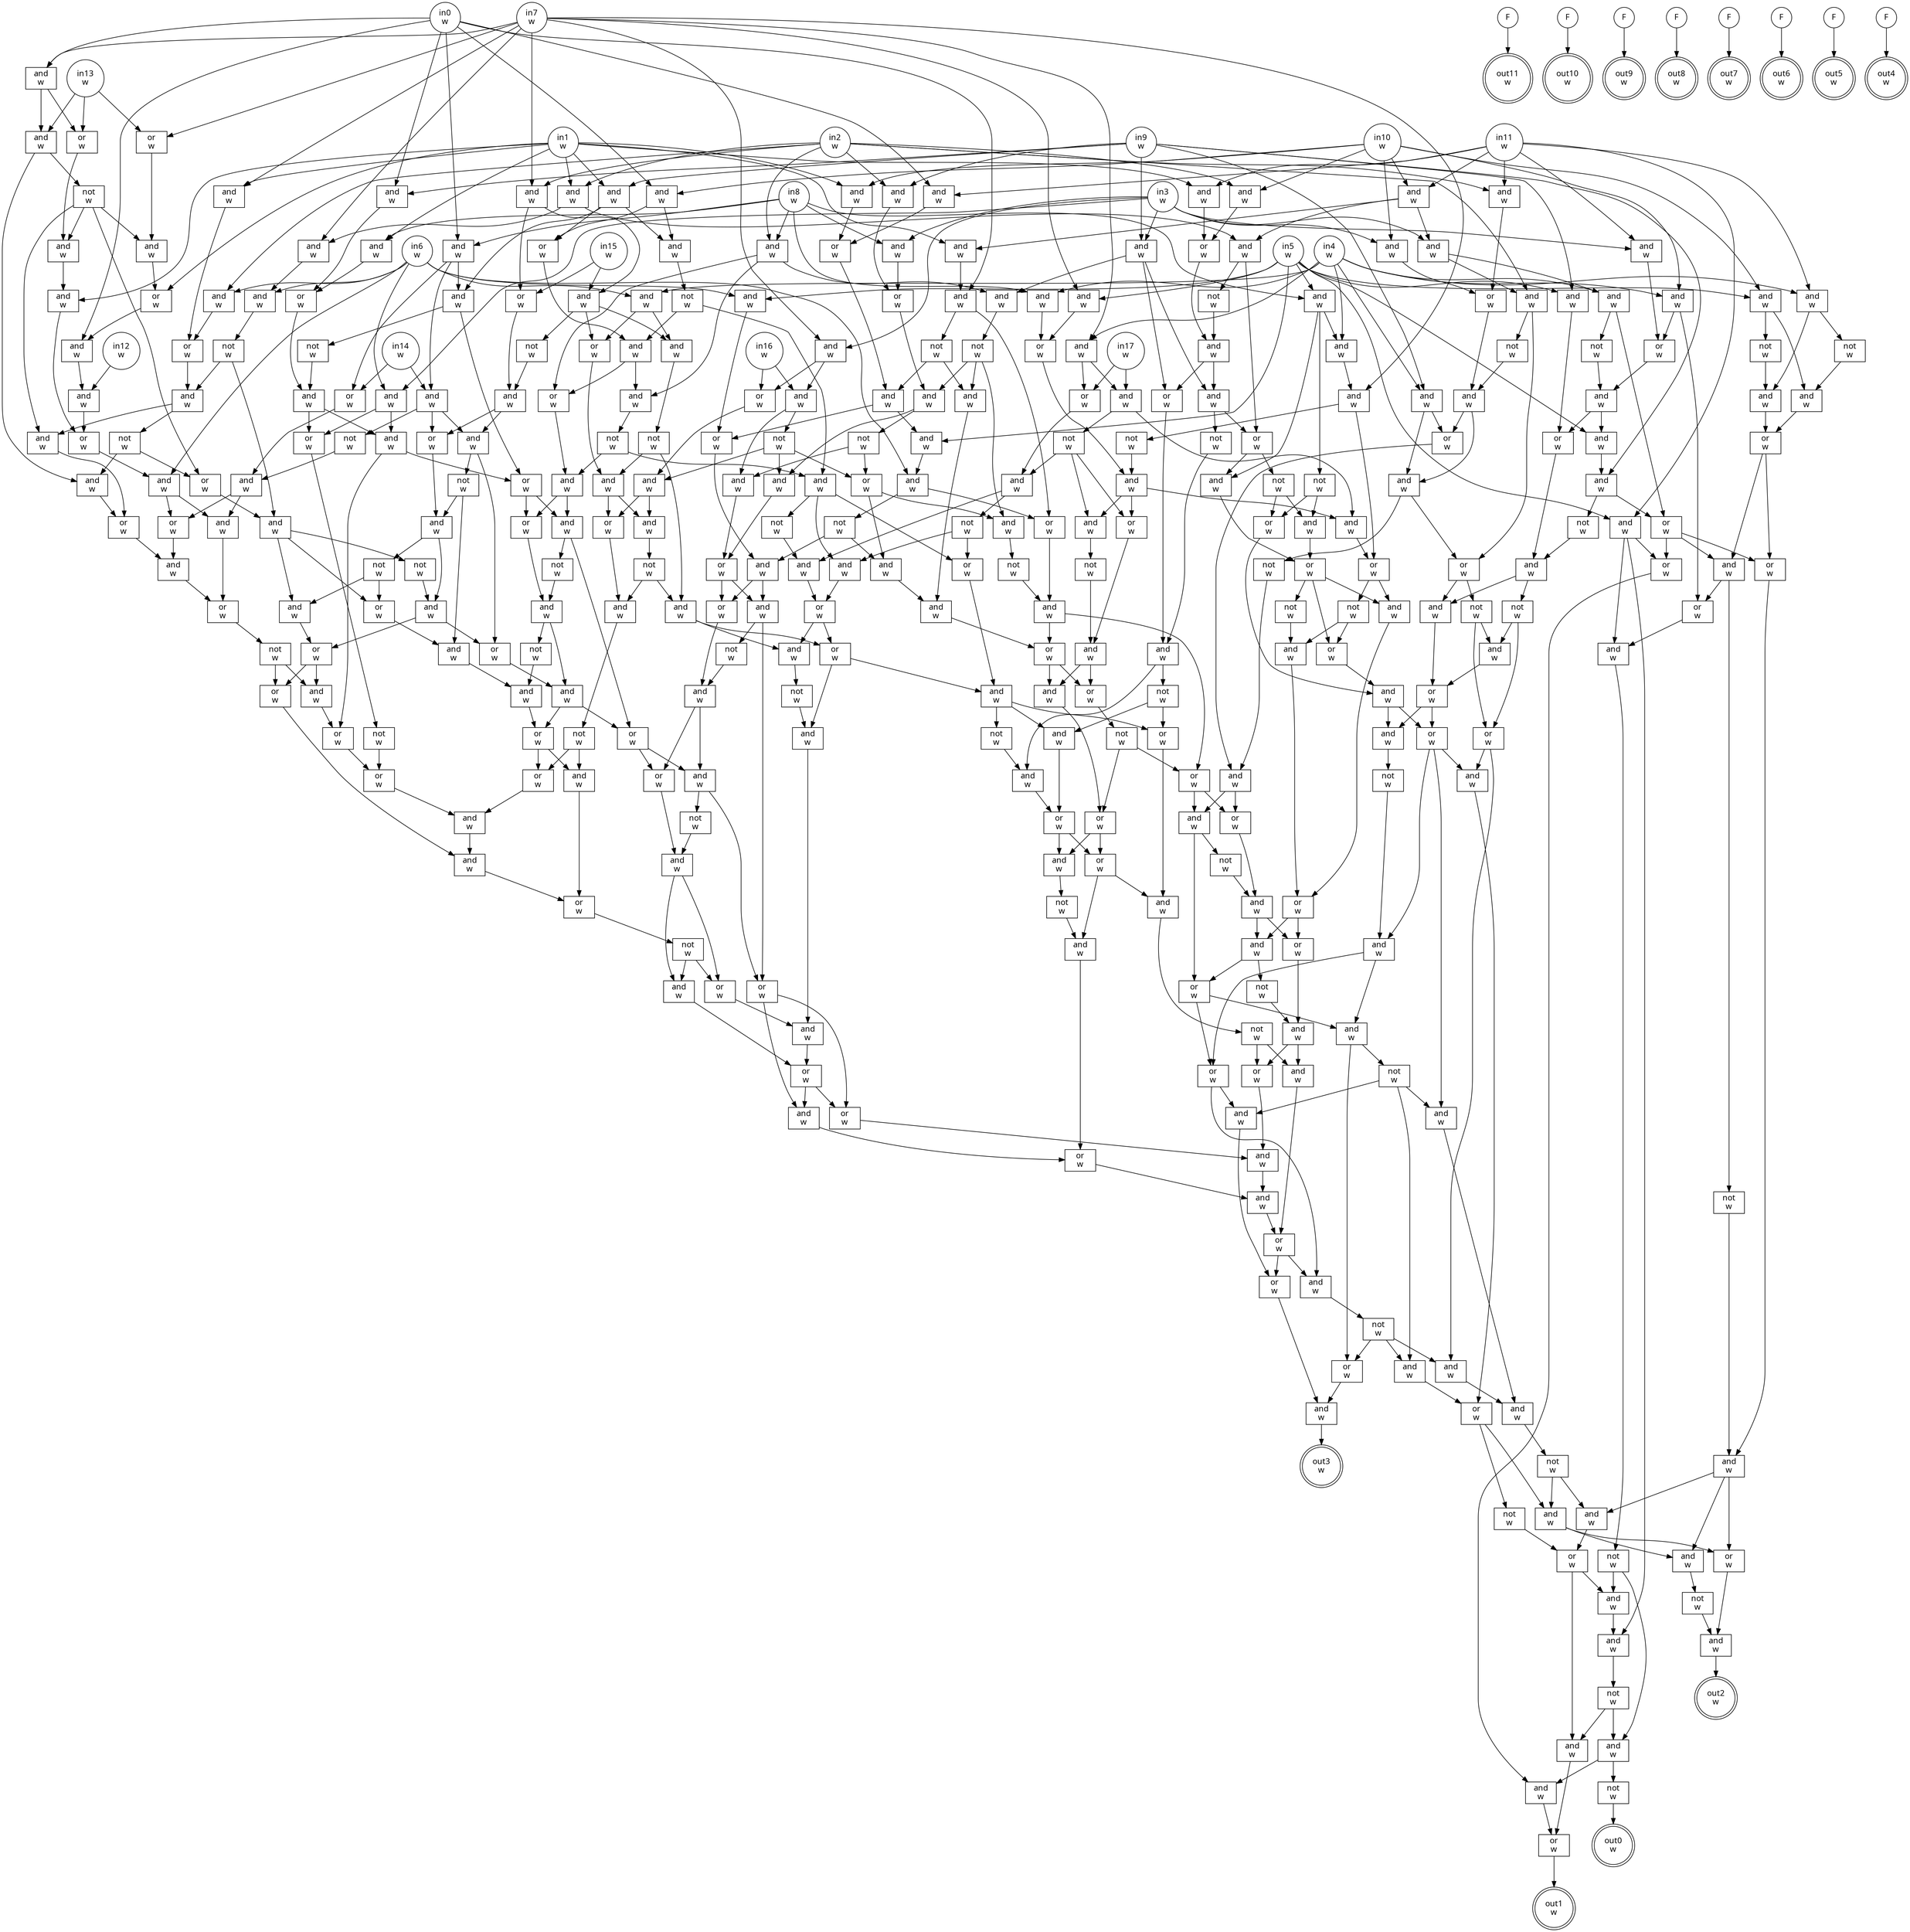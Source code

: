 digraph circuit{
	node [style = filled, fillcolor = white,shape=rect, fontname=geneva]
	g0 [label="in0\nw",shape=circle,fillcolor=white]
	g1 [label="in1\nw",shape=circle,fillcolor=white]
	g2 [label="in2\nw",shape=circle,fillcolor=white]
	g3 [label="in3\nw",shape=circle,fillcolor=white]
	g4 [label="in4\nw",shape=circle,fillcolor=white]
	g5 [label="in5\nw",shape=circle,fillcolor=white]
	g6 [label="in6\nw",shape=circle,fillcolor=white]
	g7 [label="in7\nw",shape=circle,fillcolor=white]
	g8 [label="in8\nw",shape=circle,fillcolor=white]
	g9 [label="in9\nw",shape=circle,fillcolor=white]
	g10 [label="in10\nw",shape=circle,fillcolor=white]
	g11 [label="in11\nw",shape=circle,fillcolor=white]
	g12 [label="in12\nw",shape=circle,fillcolor=white]
	g13 [label="in13\nw",shape=circle,fillcolor=white]
	g14 [label="in14\nw",shape=circle,fillcolor=white]
	g15 [label="in15\nw",shape=circle,fillcolor=white]
	g16 [label="in16\nw",shape=circle,fillcolor=white]
	g17 [label="in17\nw",shape=circle,fillcolor=white]
	g18 [label="F",shape=circle,fillcolor=white]
	g19 [label="F",shape=circle,fillcolor=white]
	g20 [label="F",shape=circle,fillcolor=white]
	g21 [label="F",shape=circle,fillcolor=white]
	g22 [label="F",shape=circle,fillcolor=white]
	g23 [label="F",shape=circle,fillcolor=white]
	g24 [label="F",shape=circle,fillcolor=white]
	g25 [label="F",shape=circle,fillcolor=white]
	g26 [label="and\nw",fillcolor=white]
	g27 [label="or\nw",fillcolor=white]
	g28 [label="and\nw",fillcolor=white]
	g29 [label="and\nw",fillcolor=white]
	g30 [label="not\nw",fillcolor=white]
	g31 [label="and\nw",fillcolor=white]
	g32 [label="and\nw",fillcolor=white]
	g33 [label="and\nw",fillcolor=white]
	g34 [label="not\nw",fillcolor=white]
	g35 [label="and\nw",fillcolor=white]
	g36 [label="and\nw",fillcolor=white]
	g37 [label="and\nw",fillcolor=white]
	g38 [label="or\nw",fillcolor=white]
	g39 [label="and\nw",fillcolor=white]
	g40 [label="and\nw",fillcolor=white]
	g41 [label="not\nw",fillcolor=white]
	g42 [label="and\nw",fillcolor=white]
	g43 [label="and\nw",fillcolor=white]
	g44 [label="and\nw",fillcolor=white]
	g45 [label="and\nw",fillcolor=white]
	g46 [label="or\nw",fillcolor=white]
	g47 [label="not\nw",fillcolor=white]
	g48 [label="not\nw",fillcolor=white]
	g49 [label="and\nw",fillcolor=white]
	g50 [label="not\nw",fillcolor=white]
	g51 [label="or\nw",fillcolor=white]
	g52 [label="and\nw",fillcolor=white]
	g53 [label="or\nw",fillcolor=white]
	g54 [label="and\nw",fillcolor=white]
	g55 [label="not\nw",fillcolor=white]
	g56 [label="and\nw",fillcolor=white]
	g57 [label="and\nw",fillcolor=white]
	g58 [label="and\nw",fillcolor=white]
	g59 [label="and\nw",fillcolor=white]
	g60 [label="not\nw",fillcolor=white]
	g61 [label="and\nw",fillcolor=white]
	g62 [label="or\nw",fillcolor=white]
	g63 [label="and\nw",fillcolor=white]
	g64 [label="and\nw",fillcolor=white]
	g65 [label="and\nw",fillcolor=white]
	g66 [label="not\nw",fillcolor=white]
	g67 [label="and\nw",fillcolor=white]
	g68 [label="and\nw",fillcolor=white]
	g69 [label="not\nw",fillcolor=white]
	g70 [label="or\nw",fillcolor=white]
	g71 [label="and\nw",fillcolor=white]
	g72 [label="and\nw",fillcolor=white]
	g73 [label="and\nw",fillcolor=white]
	g74 [label="and\nw",fillcolor=white]
	g75 [label="or\nw",fillcolor=white]
	g76 [label="and\nw",fillcolor=white]
	g77 [label="and\nw",fillcolor=white]
	g78 [label="and\nw",fillcolor=white]
	g79 [label="or\nw",fillcolor=white]
	g80 [label="or\nw",fillcolor=white]
	g81 [label="and\nw",fillcolor=white]
	g82 [label="or\nw",fillcolor=white]
	g83 [label="and\nw",fillcolor=white]
	g84 [label="not\nw",fillcolor=white]
	g85 [label="not\nw",fillcolor=white]
	g86 [label="and\nw",fillcolor=white]
	g87 [label="or\nw",fillcolor=white]
	g88 [label="not\nw",fillcolor=white]
	g89 [label="or\nw",fillcolor=white]
	g90 [label="and\nw",fillcolor=white]
	g91 [label="not\nw",fillcolor=white]
	g92 [label="and\nw",fillcolor=white]
	g93 [label="and\nw",fillcolor=white]
	g94 [label="or\nw",fillcolor=white]
	g95 [label="and\nw",fillcolor=white]
	g96 [label="not\nw",fillcolor=white]
	g97 [label="and\nw",fillcolor=white]
	g98 [label="and\nw",fillcolor=white]
	g99 [label="or\nw",fillcolor=white]
	g100 [label="and\nw",fillcolor=white]
	g101 [label="not\nw",fillcolor=white]
	g102 [label="and\nw",fillcolor=white]
	g103 [label="or\nw",fillcolor=white]
	g104 [label="or\nw",fillcolor=white]
	g105 [label="not\nw",fillcolor=white]
	g106 [label="or\nw",fillcolor=white]
	g107 [label="and\nw",fillcolor=white]
	g108 [label="and\nw",fillcolor=white]
	g109 [label="or\nw",fillcolor=white]
	g110 [label="and\nw",fillcolor=white]
	g111 [label="and\nw",fillcolor=white]
	g112 [label="not\nw",fillcolor=white]
	g113 [label="and\nw",fillcolor=white]
	g114 [label="and\nw",fillcolor=white]
	g115 [label="not\nw",fillcolor=white]
	g116 [label="or\nw",fillcolor=white]
	g117 [label="and\nw",fillcolor=white]
	g118 [label="or\nw",fillcolor=white]
	g119 [label="and\nw",fillcolor=white]
	g120 [label="not\nw",fillcolor=white]
	g121 [label="and\nw",fillcolor=white]
	g122 [label="and\nw",fillcolor=white]
	g123 [label="and\nw",fillcolor=white]
	g124 [label="and\nw",fillcolor=white]
	g125 [label="not\nw",fillcolor=white]
	g126 [label="or\nw",fillcolor=white]
	g127 [label="and\nw",fillcolor=white]
	g128 [label="and\nw",fillcolor=white]
	g129 [label="not\nw",fillcolor=white]
	g130 [label="and\nw",fillcolor=white]
	g131 [label="or\nw",fillcolor=white]
	g132 [label="and\nw",fillcolor=white]
	g133 [label="not\nw",fillcolor=white]
	g134 [label="not\nw",fillcolor=white]
	g135 [label="or\nw",fillcolor=white]
	g136 [label="and\nw",fillcolor=white]
	g137 [label="and\nw",fillcolor=white]
	g138 [label="and\nw",fillcolor=white]
	g139 [label="and\nw",fillcolor=white]
	g140 [label="and\nw",fillcolor=white]
	g141 [label="and\nw",fillcolor=white]
	g142 [label="not\nw",fillcolor=white]
	g143 [label="and\nw",fillcolor=white]
	g144 [label="and\nw",fillcolor=white]
	g145 [label="not\nw",fillcolor=white]
	g146 [label="and\nw",fillcolor=white]
	g147 [label="or\nw",fillcolor=white]
	g148 [label="and\nw",fillcolor=white]
	g149 [label="and\nw",fillcolor=white]
	g150 [label="or\nw",fillcolor=white]
	g151 [label="and\nw",fillcolor=white]
	g152 [label="not\nw",fillcolor=white]
	g153 [label="and\nw",fillcolor=white]
	g154 [label="or\nw",fillcolor=white]
	g155 [label="and\nw",fillcolor=white]
	g156 [label="or\nw",fillcolor=white]
	g157 [label="not\nw",fillcolor=white]
	g158 [label="and\nw",fillcolor=white]
	g159 [label="or\nw",fillcolor=white]
	g160 [label="or\nw",fillcolor=white]
	g161 [label="and\nw",fillcolor=white]
	g162 [label="or\nw",fillcolor=white]
	g163 [label="and\nw",fillcolor=white]
	g164 [label="and\nw",fillcolor=white]
	g165 [label="not\nw",fillcolor=white]
	g166 [label="and\nw",fillcolor=white]
	g167 [label="not\nw",fillcolor=white]
	g168 [label="or\nw",fillcolor=white]
	g169 [label="and\nw",fillcolor=white]
	g170 [label="not\nw",fillcolor=white]
	g171 [label="and\nw",fillcolor=white]
	g172 [label="or\nw",fillcolor=white]
	g173 [label="and\nw",fillcolor=white]
	g174 [label="not\nw",fillcolor=white]
	g175 [label="and\nw",fillcolor=white]
	g176 [label="and\nw",fillcolor=white]
	g177 [label="and\nw",fillcolor=white]
	g178 [label="or\nw",fillcolor=white]
	g179 [label="and\nw",fillcolor=white]
	g180 [label="not\nw",fillcolor=white]
	g181 [label="and\nw",fillcolor=white]
	g182 [label="and\nw",fillcolor=white]
	g183 [label="and\nw",fillcolor=white]
	g184 [label="or\nw",fillcolor=white]
	g185 [label="and\nw",fillcolor=white]
	g186 [label="not\nw",fillcolor=white]
	g187 [label="and\nw",fillcolor=white]
	g188 [label="or\nw",fillcolor=white]
	g189 [label="and\nw",fillcolor=white]
	g190 [label="and\nw",fillcolor=white]
	g191 [label="not\nw",fillcolor=white]
	g192 [label="or\nw",fillcolor=white]
	g193 [label="and\nw",fillcolor=white]
	g194 [label="and\nw",fillcolor=white]
	g195 [label="and\nw",fillcolor=white]
	g196 [label="or\nw",fillcolor=white]
	g197 [label="or\nw",fillcolor=white]
	g198 [label="not\nw",fillcolor=white]
	g199 [label="or\nw",fillcolor=white]
	g200 [label="and\nw",fillcolor=white]
	g201 [label="not\nw",fillcolor=white]
	g202 [label="or\nw",fillcolor=white]
	g203 [label="and\nw",fillcolor=white]
	g204 [label="and\nw",fillcolor=white]
	g205 [label="or\nw",fillcolor=white]
	g206 [label="and\nw",fillcolor=white]
	g207 [label="not\nw",fillcolor=white]
	g208 [label="and\nw",fillcolor=white]
	g209 [label="or\nw",fillcolor=white]
	g210 [label="and\nw",fillcolor=white]
	g211 [label="not\nw",fillcolor=white]
	g212 [label="or\nw",fillcolor=white]
	g213 [label="and\nw",fillcolor=white]
	g214 [label="and\nw",fillcolor=white]
	g215 [label="or\nw",fillcolor=white]
	g216 [label="and\nw",fillcolor=white]
	g217 [label="and\nw",fillcolor=white]
	g218 [label="and\nw",fillcolor=white]
	g219 [label="not\nw",fillcolor=white]
	g220 [label="or\nw",fillcolor=white]
	g221 [label="and\nw",fillcolor=white]
	g222 [label="not\nw",fillcolor=white]
	g223 [label="not\nw",fillcolor=white]
	g224 [label="and\nw",fillcolor=white]
	g225 [label="not\nw",fillcolor=white]
	g226 [label="or\nw",fillcolor=white]
	g227 [label="and\nw",fillcolor=white]
	g228 [label="and\nw",fillcolor=white]
	g229 [label="and\nw",fillcolor=white]
	g230 [label="and\nw",fillcolor=white]
	g231 [label="not\nw",fillcolor=white]
	g232 [label="or\nw",fillcolor=white]
	g233 [label="and\nw",fillcolor=white]
	g234 [label="or\nw",fillcolor=white]
	g235 [label="and\nw",fillcolor=white]
	g236 [label="and\nw",fillcolor=white]
	g237 [label="not\nw",fillcolor=white]
	g238 [label="and\nw",fillcolor=white]
	g239 [label="or\nw",fillcolor=white]
	g240 [label="or\nw",fillcolor=white]
	g241 [label="and\nw",fillcolor=white]
	g242 [label="or\nw",fillcolor=white]
	g243 [label="and\nw",fillcolor=white]
	g244 [label="or\nw",fillcolor=white]
	g245 [label="or\nw",fillcolor=white]
	g246 [label="and\nw",fillcolor=white]
	g247 [label="and\nw",fillcolor=white]
	g248 [label="and\nw",fillcolor=white]
	g249 [label="and\nw",fillcolor=white]
	g250 [label="not\nw",fillcolor=white]
	g251 [label="or\nw",fillcolor=white]
	g252 [label="and\nw",fillcolor=white]
	g253 [label="and\nw",fillcolor=white]
	g254 [label="not\nw",fillcolor=white]
	g255 [label="and\nw",fillcolor=white]
	g256 [label="and\nw",fillcolor=white]
	g257 [label="or\nw",fillcolor=white]
	g258 [label="not\nw",fillcolor=white]
	g259 [label="and\nw",fillcolor=white]
	g260 [label="or\nw",fillcolor=white]
	g261 [label="and\nw",fillcolor=white]
	g262 [label="not\nw",fillcolor=white]
	g263 [label="or\nw",fillcolor=white]
	g264 [label="and\nw",fillcolor=white]
	g265 [label="and\nw",fillcolor=white]
	g266 [label="or\nw",fillcolor=white]
	g267 [label="and\nw",fillcolor=white]
	g268 [label="not\nw",fillcolor=white]
	g269 [label="and\nw",fillcolor=white]
	g270 [label="or\nw",fillcolor=white]
	g271 [label="or\nw",fillcolor=white]
	g272 [label="and\nw",fillcolor=white]
	g273 [label="not\nw",fillcolor=white]
	g274 [label="or\nw",fillcolor=white]
	g275 [label="and\nw",fillcolor=white]
	g276 [label="and\nw",fillcolor=white]
	g277 [label="not\nw",fillcolor=white]
	g278 [label="and\nw",fillcolor=white]
	g279 [label="or\nw",fillcolor=white]
	g280 [label="and\nw",fillcolor=white]
	g281 [label="and\nw",fillcolor=white]
	g282 [label="or\nw",fillcolor=white]
	g283 [label="and\nw",fillcolor=white]
	g284 [label="and\nw",fillcolor=white]
	g285 [label="or\nw",fillcolor=white]
	g286 [label="and\nw",fillcolor=white]
	g287 [label="not\nw",fillcolor=white]
	g288 [label="or\nw",fillcolor=white]
	g289 [label="and\nw",fillcolor=white]
	g290 [label="and\nw",fillcolor=white]
	g291 [label="or\nw",fillcolor=white]
	g292 [label="and\nw",fillcolor=white]
	g293 [label="or\nw",fillcolor=white]
	g294 [label="not\nw",fillcolor=white]
	g295 [label="or\nw",fillcolor=white]
	g296 [label="and\nw",fillcolor=white]
	g297 [label="not\nw",fillcolor=white]
	g298 [label="and\nw",fillcolor=white]
	g299 [label="or\nw",fillcolor=white]
	g300 [label="or\nw",fillcolor=white]
	g301 [label="and\nw",fillcolor=white]
	g302 [label="or\nw",fillcolor=white]
	g303 [label="not\nw",fillcolor=white]
	g304 [label="and\nw",fillcolor=white]
	g305 [label="and\nw",fillcolor=white]
	g306 [label="or\nw",fillcolor=white]
	g307 [label="and\nw",fillcolor=white]
	g308 [label="or\nw",fillcolor=white]
	g309 [label="and\nw",fillcolor=white]
	g310 [label="and\nw",fillcolor=white]
	g311 [label="or\nw",fillcolor=white]
	g312 [label="not\nw",fillcolor=white]
	g313 [label="and\nw",fillcolor=white]
	g314 [label="or\nw",fillcolor=white]
	g315 [label="or\nw",fillcolor=white]
	g316 [label="and\nw",fillcolor=white]
	g317 [label="or\nw",fillcolor=white]
	g318 [label="and\nw",fillcolor=white]
	g319 [label="or\nw",fillcolor=white]
	g320 [label="not\nw",fillcolor=white]
	g321 [label="or\nw",fillcolor=white]
	g322 [label="and\nw",fillcolor=white]
	g323 [label="and\nw",fillcolor=white]
	g324 [label="or\nw",fillcolor=white]
	g325 [label="or\nw",fillcolor=white]
	g326 [label="and\nw",fillcolor=white]
	g327 [label="and\nw",fillcolor=white]
	g328 [label="or\nw",fillcolor=white]
	g329 [label="and\nw",fillcolor=white]
	g330 [label="or\nw",fillcolor=white]
	g331 [label="and\nw",fillcolor=white]
	g332 [label="not\nw",fillcolor=white]
	g333 [label="or\nw",fillcolor=white]
	g334 [label="and\nw",fillcolor=white]
	g335 [label="or\nw",fillcolor=white]
	g336 [label="not\nw",fillcolor=white]
	g337 [label="and\nw",fillcolor=white]
	g338 [label="and\nw",fillcolor=white]
	g339 [label="not\nw",fillcolor=white]
	g340 [label="and\nw",fillcolor=white]
	g341 [label="or\nw",fillcolor=white]
	g342 [label="and\nw",fillcolor=white]
	g343 [label="not\nw",fillcolor=white]
	g344 [label="and\nw",fillcolor=white]
	g345 [label="and\nw",fillcolor=white]
	g346 [label="or\nw",fillcolor=white]
	g347 [label="and\nw",fillcolor=white]
	g348 [label="and\nw",fillcolor=white]
	g349 [label="not\nw",fillcolor=white]
	g350 [label="and\nw",fillcolor=white]
	g351 [label="and\nw",fillcolor=white]
	g352 [label="not\nw",fillcolor=white]
	g353 [label="and\nw",fillcolor=white]
	g354 [label="or\nw",fillcolor=white]
	g355 [label="or\nw",fillcolor=white]
	g356 [label="and\nw",fillcolor=white]
	g357 [label="out0\nw",shape=doublecircle,fillcolor=white]
	g358 [label="out1\nw",shape=doublecircle,fillcolor=white]
	g359 [label="out2\nw",shape=doublecircle,fillcolor=white]
	g360 [label="out3\nw",shape=doublecircle,fillcolor=white]
	g361 [label="out4\nw",shape=doublecircle,fillcolor=white]
	g362 [label="out5\nw",shape=doublecircle,fillcolor=white]
	g363 [label="out6\nw",shape=doublecircle,fillcolor=white]
	g364 [label="out7\nw",shape=doublecircle,fillcolor=white]
	g365 [label="out8\nw",shape=doublecircle,fillcolor=white]
	g366 [label="out9\nw",shape=doublecircle,fillcolor=white]
	g367 [label="out10\nw",shape=doublecircle,fillcolor=white]
	g368 [label="out11\nw",shape=doublecircle,fillcolor=white]
	edge [fontname=Geneva,fontcolor=forestgreen]
	g0->g177
	g0->g179
	g0->g216
	g0->g228
	g0->g248
	g0->g281
	g0->g304
	g1->g138
	g1->g139
	g1->g140
	g1->g146
	g1->g171
	g1->g175
	g1->g176
	g1->g244
	g1->g247
	g2->g93
	g2->g95
	g2->g108
	g2->g110
	g2->g121
	g2->g122
	g2->g137
	g2->g140
	g3->g63
	g3->g64
	g3->g67
	g3->g72
	g3->g73
	g3->g74
	g3->g92
	g4->g36
	g4->g37
	g4->g39
	g4->g43
	g4->g56
	g4->g57
	g4->g58
	g4->g65
	g5->g28
	g5->g29
	g5->g31
	g5->g32
	g5->g33
	g5->g35
	g5->g77
	g5->g182
	g6->g32
	g6->g57
	g6->g92
	g6->g137
	g6->g144
	g6->g183
	g6->g307
	g7->g27
	g7->g28
	g7->g40
	g7->g43
	g7->g67
	g7->g122
	g7->g143
	g7->g171
	g7->g228
	g8->g29
	g8->g37
	g8->g72
	g8->g110
	g8->g176
	g8->g216
	g9->g31
	g9->g36
	g9->g73
	g9->g78
	g9->g108
	g9->g175
	g9->g281
	g10->g26
	g10->g33
	g10->g56
	g10->g63
	g10->g121
	g10->g138
	g10->g248
	g11->g26
	g11->g35
	g11->g58
	g11->g74
	g11->g93
	g11->g146
	g11->g177
	g12->g305
	g13->g27
	g13->g229
	g13->g245
	g14->g217
	g14->g226
	g15->g123
	g15->g135
	g16->g68
	g16->g70
	g17->g44
	g17->g53
	g18->g368
	g19->g367
	g20->g366
	g21->g365
	g22->g364
	g23->g363
	g24->g362
	g25->g361
	g26->g64
	g26->g139
	g26->g141
	g27->g243
	g28->g38
	g29->g30
	g29->g39
	g29->g151
	g30->g153
	g30->g160
	g31->g89
	g32->g188
	g33->g34
	g33->g61
	g34->g59
	g35->g83
	g35->g87
	g35->g348
	g36->g98
	g36->g106
	g37->g38
	g38->g42
	g39->g40
	g40->g41
	g40->g46
	g41->g42
	g42->g45
	g42->g49
	g42->g51
	g43->g44
	g43->g53
	g44->g45
	g44->g48
	g45->g46
	g46->g47
	g46->g155
	g47->g156
	g47->g158
	g48->g49
	g48->g51
	g48->g54
	g49->g50
	g50->g52
	g51->g52
	g52->g197
	g52->g214
	g53->g54
	g54->g55
	g54->g259
	g55->g256
	g55->g257
	g56->g75
	g56->g82
	g57->g124
	g57->g126
	g58->g59
	g58->g60
	g59->g62
	g60->g61
	g61->g62
	g62->g80
	g62->g81
	g63->g94
	g64->g65
	g64->g95
	g65->g66
	g65->g79
	g66->g76
	g67->g68
	g67->g70
	g68->g69
	g68->g117
	g69->g71
	g69->g114
	g69->g116
	g70->g71
	g71->g128
	g71->g131
	g72->g109
	g73->g111
	g73->g149
	g73->g168
	g74->g75
	g75->g76
	g76->g77
	g76->g89
	g77->g78
	g78->g79
	g78->g88
	g79->g80
	g79->g81
	g79->g87
	g80->g86
	g81->g82
	g81->g85
	g82->g83
	g83->g84
	g84->g347
	g84->g350
	g85->g86
	g86->g341
	g86->g342
	g86->g345
	g87->g351
	g88->g90
	g89->g90
	g90->g91
	g90->g100
	g91->g102
	g91->g104
	g92->g284
	g92->g302
	g93->g94
	g94->g97
	g95->g96
	g95->g99
	g96->g97
	g97->g98
	g97->g106
	g98->g99
	g98->g105
	g99->g100
	g99->g101
	g100->g103
	g101->g102
	g101->g104
	g102->g103
	g103->g162
	g103->g164
	g104->g163
	g104->g337
	g105->g107
	g106->g107
	g107->g200
	g107->g202
	g108->g109
	g109->g113
	g110->g111
	g110->g253
	g110->g279
	g111->g112
	g112->g113
	g112->g119
	g112->g194
	g113->g114
	g113->g115
	g114->g118
	g115->g116
	g115->g117
	g116->g119
	g116->g187
	g117->g118
	g118->g190
	g118->g192
	g119->g120
	g120->g185
	g121->g147
	g122->g123
	g122->g135
	g123->g124
	g123->g126
	g123->g134
	g124->g125
	g125->g127
	g125->g130
	g126->g127
	g127->g128
	g127->g131
	g128->g129
	g129->g130
	g129->g132
	g130->g261
	g130->g263
	g131->g132
	g132->g133
	g133->g300
	g133->g301
	g134->g136
	g135->g136
	g136->g218
	g136->g220
	g137->g172
	g138->g178
	g139->g179
	g140->g141
	g140->g143
	g141->g142
	g141->g150
	g142->g148
	g143->g144
	g144->g145
	g145->g173
	g145->g233
	g146->g147
	g147->g148
	g148->g149
	g148->g168
	g149->g150
	g149->g167
	g150->g151
	g150->g152
	g151->g154
	g152->g153
	g152->g160
	g153->g154
	g154->g155
	g154->g156
	g154->g157
	g155->g159
	g156->g161
	g157->g158
	g158->g159
	g159->g204
	g159->g212
	g160->g161
	g161->g162
	g161->g164
	g162->g163
	g162->g166
	g162->g208
	g163->g335
	g164->g165
	g165->g166
	g166->g206
	g166->g209
	g167->g169
	g168->g169
	g169->g170
	g169->g269
	g170->g266
	g170->g267
	g171->g172
	g172->g173
	g173->g174
	g173->g241
	g174->g230
	g174->g232
	g175->g224
	g175->g249
	g175->g251
	g176->g282
	g177->g178
	g178->g181
	g179->g180
	g179->g184
	g180->g181
	g180->g194
	g181->g182
	g181->g188
	g182->g183
	g183->g184
	g183->g186
	g184->g185
	g185->g196
	g185->g199
	g186->g187
	g186->g189
	g187->g195
	g188->g189
	g189->g190
	g189->g192
	g190->g191
	g190->g293
	g191->g193
	g192->g193
	g193->g292
	g193->g295
	g194->g195
	g195->g196
	g196->g197
	g196->g214
	g197->g198
	g198->g199
	g198->g215
	g199->g200
	g199->g202
	g200->g201
	g200->g205
	g201->g203
	g202->g203
	g203->g204
	g203->g212
	g204->g205
	g204->g211
	g205->g206
	g205->g209
	g206->g207
	g206->g333
	g207->g208
	g207->g210
	g207->g334
	g208->g338
	g209->g210
	g209->g331
	g210->g355
	g211->g213
	g212->g213
	g213->g274
	g213->g275
	g214->g215
	g215->g271
	g215->g276
	g216->g217
	g216->g224
	g216->g226
	g217->g218
	g217->g220
	g217->g223
	g218->g219
	g218->g239
	g219->g221
	g219->g235
	g220->g221
	g221->g222
	g221->g238
	g222->g234
	g222->g236
	g223->g227
	g224->g225
	g224->g285
	g225->g283
	g226->g227
	g227->g308
	g227->g310
	g228->g229
	g228->g245
	g229->g230
	g229->g231
	g230->g242
	g231->g232
	g231->g241
	g231->g243
	g231->g246
	g232->g233
	g233->g234
	g233->g236
	g233->g237
	g234->g235
	g235->g298
	g236->g240
	g237->g238
	g238->g239
	g238->g240
	g239->g290
	g240->g313
	g240->g317
	g241->g242
	g242->g309
	g243->g244
	g244->g304
	g245->g246
	g246->g247
	g247->g306
	g248->g249
	g248->g251
	g249->g250
	g250->g252
	g250->g255
	g251->g252
	g252->g253
	g252->g279
	g253->g254
	g254->g255
	g254->g280
	g255->g256
	g255->g257
	g255->g258
	g256->g260
	g257->g265
	g258->g259
	g259->g260
	g260->g261
	g260->g263
	g261->g262
	g262->g264
	g263->g264
	g263->g265
	g264->g322
	g265->g266
	g265->g267
	g265->g268
	g266->g272
	g267->g270
	g268->g269
	g269->g270
	g270->g271
	g270->g276
	g271->g272
	g271->g278
	g272->g273
	g273->g274
	g273->g275
	g274->g326
	g275->g330
	g276->g277
	g277->g278
	g278->g328
	g279->g280
	g280->g286
	g280->g288
	g281->g282
	g282->g283
	g283->g284
	g283->g302
	g284->g285
	g284->g314
	g285->g286
	g285->g288
	g286->g287
	g286->g291
	g287->g289
	g288->g289
	g289->g290
	g289->g297
	g290->g291
	g290->g299
	g291->g292
	g291->g295
	g292->g293
	g292->g294
	g293->g325
	g293->g327
	g294->g296
	g295->g296
	g296->g321
	g296->g323
	g297->g298
	g298->g299
	g299->g300
	g299->g301
	g300->g316
	g301->g319
	g302->g303
	g303->g315
	g304->g305
	g305->g306
	g306->g307
	g307->g308
	g307->g310
	g308->g309
	g309->g311
	g310->g311
	g311->g312
	g312->g313
	g312->g317
	g313->g314
	g314->g315
	g315->g316
	g316->g318
	g317->g318
	g318->g319
	g319->g320
	g320->g321
	g320->g323
	g321->g322
	g322->g324
	g323->g324
	g324->g325
	g324->g327
	g325->g326
	g326->g329
	g327->g328
	g328->g329
	g329->g330
	g330->g331
	g330->g355
	g331->g332
	g332->g333
	g332->g334
	g332->g337
	g333->g356
	g334->g335
	g335->g336
	g335->g340
	g336->g346
	g337->g338
	g338->g339
	g339->g340
	g339->g345
	g340->g341
	g340->g342
	g341->g344
	g342->g343
	g343->g344
	g344->g359
	g345->g346
	g346->g347
	g346->g353
	g347->g348
	g348->g349
	g349->g350
	g349->g353
	g350->g351
	g350->g352
	g351->g354
	g352->g357
	g353->g354
	g354->g358
	g355->g356
	g356->g360
}